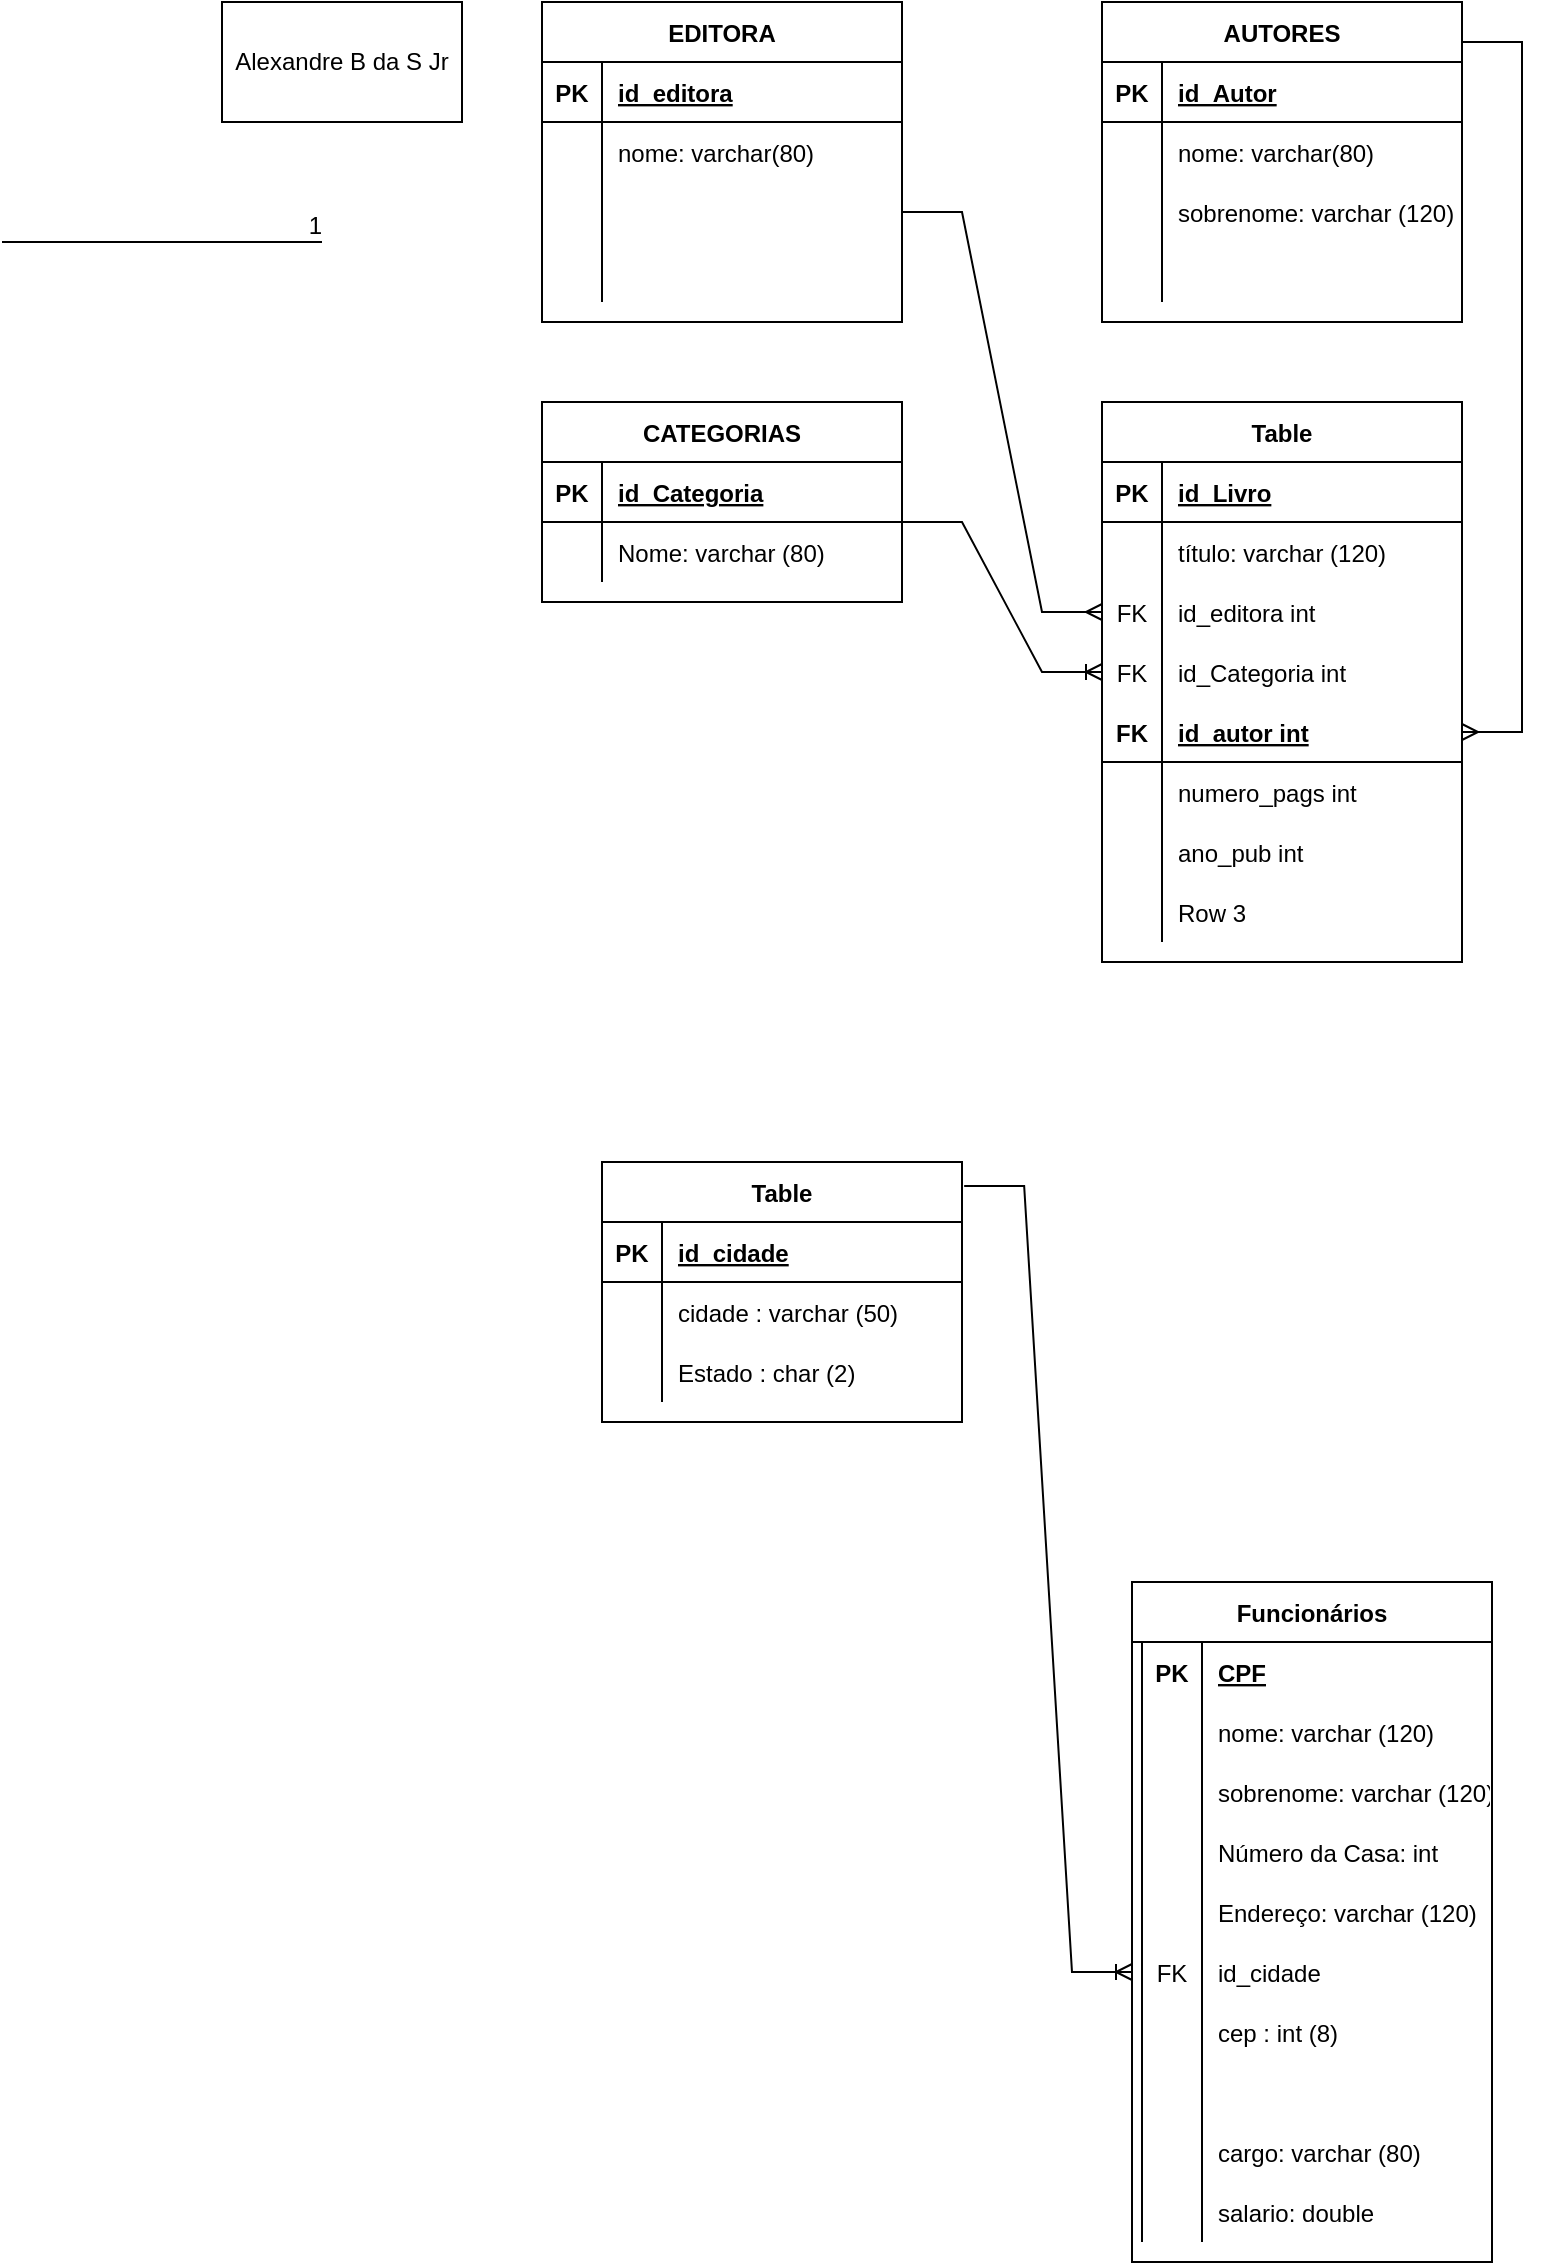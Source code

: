 <mxfile version="20.0.3" type="github">
  <diagram id="WR2Mm5gaNqN4O2QVW7uB" name="Page-1">
    <mxGraphModel dx="1127" dy="604" grid="1" gridSize="10" guides="1" tooltips="1" connect="1" arrows="1" fold="1" page="1" pageScale="1" pageWidth="827" pageHeight="1169" math="0" shadow="0">
      <root>
        <mxCell id="0" />
        <mxCell id="1" parent="0" />
        <mxCell id="nRk59qzyCPG4nH9hqUgP-1" value="Alexandre B da S Jr" style="rounded=0;whiteSpace=wrap;html=1;" vertex="1" parent="1">
          <mxGeometry x="40" y="40" width="120" height="60" as="geometry" />
        </mxCell>
        <mxCell id="nRk59qzyCPG4nH9hqUgP-12" value="EDITORA" style="shape=table;startSize=30;container=1;collapsible=1;childLayout=tableLayout;fixedRows=1;rowLines=0;fontStyle=1;align=center;resizeLast=1;" vertex="1" parent="1">
          <mxGeometry x="200" y="40" width="180" height="160" as="geometry" />
        </mxCell>
        <mxCell id="nRk59qzyCPG4nH9hqUgP-13" value="" style="shape=tableRow;horizontal=0;startSize=0;swimlaneHead=0;swimlaneBody=0;fillColor=none;collapsible=0;dropTarget=0;points=[[0,0.5],[1,0.5]];portConstraint=eastwest;top=0;left=0;right=0;bottom=1;" vertex="1" parent="nRk59qzyCPG4nH9hqUgP-12">
          <mxGeometry y="30" width="180" height="30" as="geometry" />
        </mxCell>
        <mxCell id="nRk59qzyCPG4nH9hqUgP-14" value="PK" style="shape=partialRectangle;connectable=0;fillColor=none;top=0;left=0;bottom=0;right=0;fontStyle=1;overflow=hidden;" vertex="1" parent="nRk59qzyCPG4nH9hqUgP-13">
          <mxGeometry width="30" height="30" as="geometry">
            <mxRectangle width="30" height="30" as="alternateBounds" />
          </mxGeometry>
        </mxCell>
        <mxCell id="nRk59qzyCPG4nH9hqUgP-15" value="id_editora" style="shape=partialRectangle;connectable=0;fillColor=none;top=0;left=0;bottom=0;right=0;align=left;spacingLeft=6;fontStyle=5;overflow=hidden;" vertex="1" parent="nRk59qzyCPG4nH9hqUgP-13">
          <mxGeometry x="30" width="150" height="30" as="geometry">
            <mxRectangle width="150" height="30" as="alternateBounds" />
          </mxGeometry>
        </mxCell>
        <mxCell id="nRk59qzyCPG4nH9hqUgP-16" value="" style="shape=tableRow;horizontal=0;startSize=0;swimlaneHead=0;swimlaneBody=0;fillColor=none;collapsible=0;dropTarget=0;points=[[0,0.5],[1,0.5]];portConstraint=eastwest;top=0;left=0;right=0;bottom=0;" vertex="1" parent="nRk59qzyCPG4nH9hqUgP-12">
          <mxGeometry y="60" width="180" height="30" as="geometry" />
        </mxCell>
        <mxCell id="nRk59qzyCPG4nH9hqUgP-17" value="" style="shape=partialRectangle;connectable=0;fillColor=none;top=0;left=0;bottom=0;right=0;editable=1;overflow=hidden;" vertex="1" parent="nRk59qzyCPG4nH9hqUgP-16">
          <mxGeometry width="30" height="30" as="geometry">
            <mxRectangle width="30" height="30" as="alternateBounds" />
          </mxGeometry>
        </mxCell>
        <mxCell id="nRk59qzyCPG4nH9hqUgP-18" value="nome: varchar(80)" style="shape=partialRectangle;connectable=0;fillColor=none;top=0;left=0;bottom=0;right=0;align=left;spacingLeft=6;overflow=hidden;" vertex="1" parent="nRk59qzyCPG4nH9hqUgP-16">
          <mxGeometry x="30" width="150" height="30" as="geometry">
            <mxRectangle width="150" height="30" as="alternateBounds" />
          </mxGeometry>
        </mxCell>
        <mxCell id="nRk59qzyCPG4nH9hqUgP-19" value="" style="shape=tableRow;horizontal=0;startSize=0;swimlaneHead=0;swimlaneBody=0;fillColor=none;collapsible=0;dropTarget=0;points=[[0,0.5],[1,0.5]];portConstraint=eastwest;top=0;left=0;right=0;bottom=0;" vertex="1" parent="nRk59qzyCPG4nH9hqUgP-12">
          <mxGeometry y="90" width="180" height="30" as="geometry" />
        </mxCell>
        <mxCell id="nRk59qzyCPG4nH9hqUgP-20" value="" style="shape=partialRectangle;connectable=0;fillColor=none;top=0;left=0;bottom=0;right=0;editable=1;overflow=hidden;" vertex="1" parent="nRk59qzyCPG4nH9hqUgP-19">
          <mxGeometry width="30" height="30" as="geometry">
            <mxRectangle width="30" height="30" as="alternateBounds" />
          </mxGeometry>
        </mxCell>
        <mxCell id="nRk59qzyCPG4nH9hqUgP-21" value="" style="shape=partialRectangle;connectable=0;fillColor=none;top=0;left=0;bottom=0;right=0;align=left;spacingLeft=6;overflow=hidden;" vertex="1" parent="nRk59qzyCPG4nH9hqUgP-19">
          <mxGeometry x="30" width="150" height="30" as="geometry">
            <mxRectangle width="150" height="30" as="alternateBounds" />
          </mxGeometry>
        </mxCell>
        <mxCell id="nRk59qzyCPG4nH9hqUgP-22" value="" style="shape=tableRow;horizontal=0;startSize=0;swimlaneHead=0;swimlaneBody=0;fillColor=none;collapsible=0;dropTarget=0;points=[[0,0.5],[1,0.5]];portConstraint=eastwest;top=0;left=0;right=0;bottom=0;" vertex="1" parent="nRk59qzyCPG4nH9hqUgP-12">
          <mxGeometry y="120" width="180" height="30" as="geometry" />
        </mxCell>
        <mxCell id="nRk59qzyCPG4nH9hqUgP-23" value="" style="shape=partialRectangle;connectable=0;fillColor=none;top=0;left=0;bottom=0;right=0;editable=1;overflow=hidden;" vertex="1" parent="nRk59qzyCPG4nH9hqUgP-22">
          <mxGeometry width="30" height="30" as="geometry">
            <mxRectangle width="30" height="30" as="alternateBounds" />
          </mxGeometry>
        </mxCell>
        <mxCell id="nRk59qzyCPG4nH9hqUgP-24" value="" style="shape=partialRectangle;connectable=0;fillColor=none;top=0;left=0;bottom=0;right=0;align=left;spacingLeft=6;overflow=hidden;" vertex="1" parent="nRk59qzyCPG4nH9hqUgP-22">
          <mxGeometry x="30" width="150" height="30" as="geometry">
            <mxRectangle width="150" height="30" as="alternateBounds" />
          </mxGeometry>
        </mxCell>
        <mxCell id="nRk59qzyCPG4nH9hqUgP-26" value="AUTORES" style="shape=table;startSize=30;container=1;collapsible=1;childLayout=tableLayout;fixedRows=1;rowLines=0;fontStyle=1;align=center;resizeLast=1;" vertex="1" parent="1">
          <mxGeometry x="480" y="40" width="180" height="160" as="geometry" />
        </mxCell>
        <mxCell id="nRk59qzyCPG4nH9hqUgP-27" value="" style="shape=tableRow;horizontal=0;startSize=0;swimlaneHead=0;swimlaneBody=0;fillColor=none;collapsible=0;dropTarget=0;points=[[0,0.5],[1,0.5]];portConstraint=eastwest;top=0;left=0;right=0;bottom=1;" vertex="1" parent="nRk59qzyCPG4nH9hqUgP-26">
          <mxGeometry y="30" width="180" height="30" as="geometry" />
        </mxCell>
        <mxCell id="nRk59qzyCPG4nH9hqUgP-28" value="PK" style="shape=partialRectangle;connectable=0;fillColor=none;top=0;left=0;bottom=0;right=0;fontStyle=1;overflow=hidden;" vertex="1" parent="nRk59qzyCPG4nH9hqUgP-27">
          <mxGeometry width="30" height="30" as="geometry">
            <mxRectangle width="30" height="30" as="alternateBounds" />
          </mxGeometry>
        </mxCell>
        <mxCell id="nRk59qzyCPG4nH9hqUgP-29" value="id_Autor" style="shape=partialRectangle;connectable=0;fillColor=none;top=0;left=0;bottom=0;right=0;align=left;spacingLeft=6;fontStyle=5;overflow=hidden;" vertex="1" parent="nRk59qzyCPG4nH9hqUgP-27">
          <mxGeometry x="30" width="150" height="30" as="geometry">
            <mxRectangle width="150" height="30" as="alternateBounds" />
          </mxGeometry>
        </mxCell>
        <mxCell id="nRk59qzyCPG4nH9hqUgP-30" value="" style="shape=tableRow;horizontal=0;startSize=0;swimlaneHead=0;swimlaneBody=0;fillColor=none;collapsible=0;dropTarget=0;points=[[0,0.5],[1,0.5]];portConstraint=eastwest;top=0;left=0;right=0;bottom=0;" vertex="1" parent="nRk59qzyCPG4nH9hqUgP-26">
          <mxGeometry y="60" width="180" height="30" as="geometry" />
        </mxCell>
        <mxCell id="nRk59qzyCPG4nH9hqUgP-31" value="" style="shape=partialRectangle;connectable=0;fillColor=none;top=0;left=0;bottom=0;right=0;editable=1;overflow=hidden;" vertex="1" parent="nRk59qzyCPG4nH9hqUgP-30">
          <mxGeometry width="30" height="30" as="geometry">
            <mxRectangle width="30" height="30" as="alternateBounds" />
          </mxGeometry>
        </mxCell>
        <mxCell id="nRk59qzyCPG4nH9hqUgP-32" value="nome: varchar(80)" style="shape=partialRectangle;connectable=0;fillColor=none;top=0;left=0;bottom=0;right=0;align=left;spacingLeft=6;overflow=hidden;" vertex="1" parent="nRk59qzyCPG4nH9hqUgP-30">
          <mxGeometry x="30" width="150" height="30" as="geometry">
            <mxRectangle width="150" height="30" as="alternateBounds" />
          </mxGeometry>
        </mxCell>
        <mxCell id="nRk59qzyCPG4nH9hqUgP-33" value="" style="shape=tableRow;horizontal=0;startSize=0;swimlaneHead=0;swimlaneBody=0;fillColor=none;collapsible=0;dropTarget=0;points=[[0,0.5],[1,0.5]];portConstraint=eastwest;top=0;left=0;right=0;bottom=0;" vertex="1" parent="nRk59qzyCPG4nH9hqUgP-26">
          <mxGeometry y="90" width="180" height="30" as="geometry" />
        </mxCell>
        <mxCell id="nRk59qzyCPG4nH9hqUgP-34" value="" style="shape=partialRectangle;connectable=0;fillColor=none;top=0;left=0;bottom=0;right=0;editable=1;overflow=hidden;" vertex="1" parent="nRk59qzyCPG4nH9hqUgP-33">
          <mxGeometry width="30" height="30" as="geometry">
            <mxRectangle width="30" height="30" as="alternateBounds" />
          </mxGeometry>
        </mxCell>
        <mxCell id="nRk59qzyCPG4nH9hqUgP-35" value="sobrenome: varchar (120)" style="shape=partialRectangle;connectable=0;fillColor=none;top=0;left=0;bottom=0;right=0;align=left;spacingLeft=6;overflow=hidden;" vertex="1" parent="nRk59qzyCPG4nH9hqUgP-33">
          <mxGeometry x="30" width="150" height="30" as="geometry">
            <mxRectangle width="150" height="30" as="alternateBounds" />
          </mxGeometry>
        </mxCell>
        <mxCell id="nRk59qzyCPG4nH9hqUgP-36" value="" style="shape=tableRow;horizontal=0;startSize=0;swimlaneHead=0;swimlaneBody=0;fillColor=none;collapsible=0;dropTarget=0;points=[[0,0.5],[1,0.5]];portConstraint=eastwest;top=0;left=0;right=0;bottom=0;" vertex="1" parent="nRk59qzyCPG4nH9hqUgP-26">
          <mxGeometry y="120" width="180" height="30" as="geometry" />
        </mxCell>
        <mxCell id="nRk59qzyCPG4nH9hqUgP-37" value="" style="shape=partialRectangle;connectable=0;fillColor=none;top=0;left=0;bottom=0;right=0;editable=1;overflow=hidden;" vertex="1" parent="nRk59qzyCPG4nH9hqUgP-36">
          <mxGeometry width="30" height="30" as="geometry">
            <mxRectangle width="30" height="30" as="alternateBounds" />
          </mxGeometry>
        </mxCell>
        <mxCell id="nRk59qzyCPG4nH9hqUgP-38" value="" style="shape=partialRectangle;connectable=0;fillColor=none;top=0;left=0;bottom=0;right=0;align=left;spacingLeft=6;overflow=hidden;" vertex="1" parent="nRk59qzyCPG4nH9hqUgP-36">
          <mxGeometry x="30" width="150" height="30" as="geometry">
            <mxRectangle width="150" height="30" as="alternateBounds" />
          </mxGeometry>
        </mxCell>
        <mxCell id="nRk59qzyCPG4nH9hqUgP-39" value="CATEGORIAS" style="shape=table;startSize=30;container=1;collapsible=1;childLayout=tableLayout;fixedRows=1;rowLines=0;fontStyle=1;align=center;resizeLast=1;" vertex="1" parent="1">
          <mxGeometry x="200" y="240" width="180" height="100" as="geometry" />
        </mxCell>
        <mxCell id="nRk59qzyCPG4nH9hqUgP-40" value="" style="shape=tableRow;horizontal=0;startSize=0;swimlaneHead=0;swimlaneBody=0;fillColor=none;collapsible=0;dropTarget=0;points=[[0,0.5],[1,0.5]];portConstraint=eastwest;top=0;left=0;right=0;bottom=1;" vertex="1" parent="nRk59qzyCPG4nH9hqUgP-39">
          <mxGeometry y="30" width="180" height="30" as="geometry" />
        </mxCell>
        <mxCell id="nRk59qzyCPG4nH9hqUgP-41" value="PK" style="shape=partialRectangle;connectable=0;fillColor=none;top=0;left=0;bottom=0;right=0;fontStyle=1;overflow=hidden;" vertex="1" parent="nRk59qzyCPG4nH9hqUgP-40">
          <mxGeometry width="30" height="30" as="geometry">
            <mxRectangle width="30" height="30" as="alternateBounds" />
          </mxGeometry>
        </mxCell>
        <mxCell id="nRk59qzyCPG4nH9hqUgP-42" value="id_Categoria" style="shape=partialRectangle;connectable=0;fillColor=none;top=0;left=0;bottom=0;right=0;align=left;spacingLeft=6;fontStyle=5;overflow=hidden;" vertex="1" parent="nRk59qzyCPG4nH9hqUgP-40">
          <mxGeometry x="30" width="150" height="30" as="geometry">
            <mxRectangle width="150" height="30" as="alternateBounds" />
          </mxGeometry>
        </mxCell>
        <mxCell id="nRk59qzyCPG4nH9hqUgP-43" value="" style="shape=tableRow;horizontal=0;startSize=0;swimlaneHead=0;swimlaneBody=0;fillColor=none;collapsible=0;dropTarget=0;points=[[0,0.5],[1,0.5]];portConstraint=eastwest;top=0;left=0;right=0;bottom=0;" vertex="1" parent="nRk59qzyCPG4nH9hqUgP-39">
          <mxGeometry y="60" width="180" height="30" as="geometry" />
        </mxCell>
        <mxCell id="nRk59qzyCPG4nH9hqUgP-44" value="" style="shape=partialRectangle;connectable=0;fillColor=none;top=0;left=0;bottom=0;right=0;editable=1;overflow=hidden;" vertex="1" parent="nRk59qzyCPG4nH9hqUgP-43">
          <mxGeometry width="30" height="30" as="geometry">
            <mxRectangle width="30" height="30" as="alternateBounds" />
          </mxGeometry>
        </mxCell>
        <mxCell id="nRk59qzyCPG4nH9hqUgP-45" value="Nome: varchar (80)" style="shape=partialRectangle;connectable=0;fillColor=none;top=0;left=0;bottom=0;right=0;align=left;spacingLeft=6;overflow=hidden;" vertex="1" parent="nRk59qzyCPG4nH9hqUgP-43">
          <mxGeometry x="30" width="150" height="30" as="geometry">
            <mxRectangle width="150" height="30" as="alternateBounds" />
          </mxGeometry>
        </mxCell>
        <mxCell id="nRk59qzyCPG4nH9hqUgP-80" value="Table" style="shape=table;startSize=30;container=1;collapsible=1;childLayout=tableLayout;fixedRows=1;rowLines=0;fontStyle=1;align=center;resizeLast=1;" vertex="1" parent="1">
          <mxGeometry x="480" y="240" width="180" height="280" as="geometry" />
        </mxCell>
        <mxCell id="nRk59qzyCPG4nH9hqUgP-81" value="" style="shape=tableRow;horizontal=0;startSize=0;swimlaneHead=0;swimlaneBody=0;fillColor=none;collapsible=0;dropTarget=0;points=[[0,0.5],[1,0.5]];portConstraint=eastwest;top=0;left=0;right=0;bottom=1;" vertex="1" parent="nRk59qzyCPG4nH9hqUgP-80">
          <mxGeometry y="30" width="180" height="30" as="geometry" />
        </mxCell>
        <mxCell id="nRk59qzyCPG4nH9hqUgP-82" value="PK" style="shape=partialRectangle;connectable=0;fillColor=none;top=0;left=0;bottom=0;right=0;fontStyle=1;overflow=hidden;" vertex="1" parent="nRk59qzyCPG4nH9hqUgP-81">
          <mxGeometry width="30" height="30" as="geometry">
            <mxRectangle width="30" height="30" as="alternateBounds" />
          </mxGeometry>
        </mxCell>
        <mxCell id="nRk59qzyCPG4nH9hqUgP-83" value="id_Livro" style="shape=partialRectangle;connectable=0;fillColor=none;top=0;left=0;bottom=0;right=0;align=left;spacingLeft=6;fontStyle=5;overflow=hidden;" vertex="1" parent="nRk59qzyCPG4nH9hqUgP-81">
          <mxGeometry x="30" width="150" height="30" as="geometry">
            <mxRectangle width="150" height="30" as="alternateBounds" />
          </mxGeometry>
        </mxCell>
        <mxCell id="nRk59qzyCPG4nH9hqUgP-84" value="" style="shape=tableRow;horizontal=0;startSize=0;swimlaneHead=0;swimlaneBody=0;fillColor=none;collapsible=0;dropTarget=0;points=[[0,0.5],[1,0.5]];portConstraint=eastwest;top=0;left=0;right=0;bottom=0;" vertex="1" parent="nRk59qzyCPG4nH9hqUgP-80">
          <mxGeometry y="60" width="180" height="30" as="geometry" />
        </mxCell>
        <mxCell id="nRk59qzyCPG4nH9hqUgP-85" value="" style="shape=partialRectangle;connectable=0;fillColor=none;top=0;left=0;bottom=0;right=0;editable=1;overflow=hidden;" vertex="1" parent="nRk59qzyCPG4nH9hqUgP-84">
          <mxGeometry width="30" height="30" as="geometry">
            <mxRectangle width="30" height="30" as="alternateBounds" />
          </mxGeometry>
        </mxCell>
        <mxCell id="nRk59qzyCPG4nH9hqUgP-86" value="título: varchar (120)" style="shape=partialRectangle;connectable=0;fillColor=none;top=0;left=0;bottom=0;right=0;align=left;spacingLeft=6;overflow=hidden;" vertex="1" parent="nRk59qzyCPG4nH9hqUgP-84">
          <mxGeometry x="30" width="150" height="30" as="geometry">
            <mxRectangle width="150" height="30" as="alternateBounds" />
          </mxGeometry>
        </mxCell>
        <mxCell id="nRk59qzyCPG4nH9hqUgP-87" value="" style="shape=tableRow;horizontal=0;startSize=0;swimlaneHead=0;swimlaneBody=0;fillColor=none;collapsible=0;dropTarget=0;points=[[0,0.5],[1,0.5]];portConstraint=eastwest;top=0;left=0;right=0;bottom=0;" vertex="1" parent="nRk59qzyCPG4nH9hqUgP-80">
          <mxGeometry y="90" width="180" height="30" as="geometry" />
        </mxCell>
        <mxCell id="nRk59qzyCPG4nH9hqUgP-88" value="FK" style="shape=partialRectangle;connectable=0;fillColor=none;top=0;left=0;bottom=0;right=0;editable=1;overflow=hidden;" vertex="1" parent="nRk59qzyCPG4nH9hqUgP-87">
          <mxGeometry width="30" height="30" as="geometry">
            <mxRectangle width="30" height="30" as="alternateBounds" />
          </mxGeometry>
        </mxCell>
        <mxCell id="nRk59qzyCPG4nH9hqUgP-89" value="id_editora int" style="shape=partialRectangle;connectable=0;fillColor=none;top=0;left=0;bottom=0;right=0;align=left;spacingLeft=6;overflow=hidden;" vertex="1" parent="nRk59qzyCPG4nH9hqUgP-87">
          <mxGeometry x="30" width="150" height="30" as="geometry">
            <mxRectangle width="150" height="30" as="alternateBounds" />
          </mxGeometry>
        </mxCell>
        <mxCell id="nRk59qzyCPG4nH9hqUgP-90" value="" style="shape=tableRow;horizontal=0;startSize=0;swimlaneHead=0;swimlaneBody=0;fillColor=none;collapsible=0;dropTarget=0;points=[[0,0.5],[1,0.5]];portConstraint=eastwest;top=0;left=0;right=0;bottom=0;" vertex="1" parent="nRk59qzyCPG4nH9hqUgP-80">
          <mxGeometry y="120" width="180" height="30" as="geometry" />
        </mxCell>
        <mxCell id="nRk59qzyCPG4nH9hqUgP-91" value="FK" style="shape=partialRectangle;connectable=0;fillColor=none;top=0;left=0;bottom=0;right=0;editable=1;overflow=hidden;" vertex="1" parent="nRk59qzyCPG4nH9hqUgP-90">
          <mxGeometry width="30" height="30" as="geometry">
            <mxRectangle width="30" height="30" as="alternateBounds" />
          </mxGeometry>
        </mxCell>
        <mxCell id="nRk59qzyCPG4nH9hqUgP-92" value="id_Categoria int" style="shape=partialRectangle;connectable=0;fillColor=none;top=0;left=0;bottom=0;right=0;align=left;spacingLeft=6;overflow=hidden;" vertex="1" parent="nRk59qzyCPG4nH9hqUgP-90">
          <mxGeometry x="30" width="150" height="30" as="geometry">
            <mxRectangle width="150" height="30" as="alternateBounds" />
          </mxGeometry>
        </mxCell>
        <mxCell id="nRk59qzyCPG4nH9hqUgP-104" value="" style="shape=tableRow;horizontal=0;startSize=0;swimlaneHead=0;swimlaneBody=0;fillColor=none;collapsible=0;dropTarget=0;points=[[0,0.5],[1,0.5]];portConstraint=eastwest;top=0;left=0;right=0;bottom=1;" vertex="1" parent="nRk59qzyCPG4nH9hqUgP-80">
          <mxGeometry y="150" width="180" height="30" as="geometry" />
        </mxCell>
        <mxCell id="nRk59qzyCPG4nH9hqUgP-105" value="FK" style="shape=partialRectangle;connectable=0;fillColor=none;top=0;left=0;bottom=0;right=0;fontStyle=1;overflow=hidden;" vertex="1" parent="nRk59qzyCPG4nH9hqUgP-104">
          <mxGeometry width="30" height="30" as="geometry">
            <mxRectangle width="30" height="30" as="alternateBounds" />
          </mxGeometry>
        </mxCell>
        <mxCell id="nRk59qzyCPG4nH9hqUgP-106" value="id_autor int" style="shape=partialRectangle;connectable=0;fillColor=none;top=0;left=0;bottom=0;right=0;align=left;spacingLeft=6;fontStyle=5;overflow=hidden;" vertex="1" parent="nRk59qzyCPG4nH9hqUgP-104">
          <mxGeometry x="30" width="150" height="30" as="geometry">
            <mxRectangle width="150" height="30" as="alternateBounds" />
          </mxGeometry>
        </mxCell>
        <mxCell id="nRk59qzyCPG4nH9hqUgP-101" value="" style="shape=tableRow;horizontal=0;startSize=0;swimlaneHead=0;swimlaneBody=0;fillColor=none;collapsible=0;dropTarget=0;points=[[0,0.5],[1,0.5]];portConstraint=eastwest;top=0;left=0;right=0;bottom=0;" vertex="1" parent="nRk59qzyCPG4nH9hqUgP-80">
          <mxGeometry y="180" width="180" height="30" as="geometry" />
        </mxCell>
        <mxCell id="nRk59qzyCPG4nH9hqUgP-102" value="" style="shape=partialRectangle;connectable=0;fillColor=none;top=0;left=0;bottom=0;right=0;editable=1;overflow=hidden;" vertex="1" parent="nRk59qzyCPG4nH9hqUgP-101">
          <mxGeometry width="30" height="30" as="geometry">
            <mxRectangle width="30" height="30" as="alternateBounds" />
          </mxGeometry>
        </mxCell>
        <mxCell id="nRk59qzyCPG4nH9hqUgP-103" value="numero_pags int" style="shape=partialRectangle;connectable=0;fillColor=none;top=0;left=0;bottom=0;right=0;align=left;spacingLeft=6;overflow=hidden;" vertex="1" parent="nRk59qzyCPG4nH9hqUgP-101">
          <mxGeometry x="30" width="150" height="30" as="geometry">
            <mxRectangle width="150" height="30" as="alternateBounds" />
          </mxGeometry>
        </mxCell>
        <mxCell id="nRk59qzyCPG4nH9hqUgP-98" value="" style="shape=tableRow;horizontal=0;startSize=0;swimlaneHead=0;swimlaneBody=0;fillColor=none;collapsible=0;dropTarget=0;points=[[0,0.5],[1,0.5]];portConstraint=eastwest;top=0;left=0;right=0;bottom=0;" vertex="1" parent="nRk59qzyCPG4nH9hqUgP-80">
          <mxGeometry y="210" width="180" height="30" as="geometry" />
        </mxCell>
        <mxCell id="nRk59qzyCPG4nH9hqUgP-99" value="" style="shape=partialRectangle;connectable=0;fillColor=none;top=0;left=0;bottom=0;right=0;editable=1;overflow=hidden;" vertex="1" parent="nRk59qzyCPG4nH9hqUgP-98">
          <mxGeometry width="30" height="30" as="geometry">
            <mxRectangle width="30" height="30" as="alternateBounds" />
          </mxGeometry>
        </mxCell>
        <mxCell id="nRk59qzyCPG4nH9hqUgP-100" value="ano_pub int" style="shape=partialRectangle;connectable=0;fillColor=none;top=0;left=0;bottom=0;right=0;align=left;spacingLeft=6;overflow=hidden;" vertex="1" parent="nRk59qzyCPG4nH9hqUgP-98">
          <mxGeometry x="30" width="150" height="30" as="geometry">
            <mxRectangle width="150" height="30" as="alternateBounds" />
          </mxGeometry>
        </mxCell>
        <mxCell id="nRk59qzyCPG4nH9hqUgP-95" value="" style="shape=tableRow;horizontal=0;startSize=0;swimlaneHead=0;swimlaneBody=0;fillColor=none;collapsible=0;dropTarget=0;points=[[0,0.5],[1,0.5]];portConstraint=eastwest;top=0;left=0;right=0;bottom=0;" vertex="1" parent="nRk59qzyCPG4nH9hqUgP-80">
          <mxGeometry y="240" width="180" height="30" as="geometry" />
        </mxCell>
        <mxCell id="nRk59qzyCPG4nH9hqUgP-96" value="" style="shape=partialRectangle;connectable=0;fillColor=none;top=0;left=0;bottom=0;right=0;editable=1;overflow=hidden;" vertex="1" parent="nRk59qzyCPG4nH9hqUgP-95">
          <mxGeometry width="30" height="30" as="geometry">
            <mxRectangle width="30" height="30" as="alternateBounds" />
          </mxGeometry>
        </mxCell>
        <mxCell id="nRk59qzyCPG4nH9hqUgP-97" value="Row 3" style="shape=partialRectangle;connectable=0;fillColor=none;top=0;left=0;bottom=0;right=0;align=left;spacingLeft=6;overflow=hidden;" vertex="1" parent="nRk59qzyCPG4nH9hqUgP-95">
          <mxGeometry x="30" width="150" height="30" as="geometry">
            <mxRectangle width="150" height="30" as="alternateBounds" />
          </mxGeometry>
        </mxCell>
        <mxCell id="nRk59qzyCPG4nH9hqUgP-93" value="" style="edgeStyle=entityRelationEdgeStyle;fontSize=12;html=1;endArrow=ERmany;rounded=0;exitX=1;exitY=0.5;exitDx=0;exitDy=0;" edge="1" parent="1" source="nRk59qzyCPG4nH9hqUgP-19" target="nRk59qzyCPG4nH9hqUgP-87">
          <mxGeometry width="100" height="100" relative="1" as="geometry">
            <mxPoint x="360" y="420" as="sourcePoint" />
            <mxPoint x="460" y="320" as="targetPoint" />
          </mxGeometry>
        </mxCell>
        <mxCell id="nRk59qzyCPG4nH9hqUgP-94" value="" style="edgeStyle=entityRelationEdgeStyle;fontSize=12;html=1;endArrow=ERoneToMany;rounded=0;entryX=0;entryY=0.5;entryDx=0;entryDy=0;exitX=1;exitY=0;exitDx=0;exitDy=0;exitPerimeter=0;" edge="1" parent="1" source="nRk59qzyCPG4nH9hqUgP-43" target="nRk59qzyCPG4nH9hqUgP-90">
          <mxGeometry width="100" height="100" relative="1" as="geometry">
            <mxPoint x="360" y="420" as="sourcePoint" />
            <mxPoint x="460" y="320" as="targetPoint" />
          </mxGeometry>
        </mxCell>
        <mxCell id="nRk59qzyCPG4nH9hqUgP-107" value="" style="edgeStyle=entityRelationEdgeStyle;fontSize=12;html=1;endArrow=ERmany;rounded=0;entryX=1;entryY=0.5;entryDx=0;entryDy=0;exitX=1;exitY=0.125;exitDx=0;exitDy=0;exitPerimeter=0;" edge="1" parent="1" source="nRk59qzyCPG4nH9hqUgP-26" target="nRk59qzyCPG4nH9hqUgP-104">
          <mxGeometry width="100" height="100" relative="1" as="geometry">
            <mxPoint x="360" y="420" as="sourcePoint" />
            <mxPoint x="460" y="320" as="targetPoint" />
          </mxGeometry>
        </mxCell>
        <mxCell id="nRk59qzyCPG4nH9hqUgP-108" value="" style="endArrow=none;html=1;rounded=0;" edge="1" parent="1">
          <mxGeometry relative="1" as="geometry">
            <mxPoint x="-70" y="160" as="sourcePoint" />
            <mxPoint x="90" y="160" as="targetPoint" />
          </mxGeometry>
        </mxCell>
        <mxCell id="nRk59qzyCPG4nH9hqUgP-109" value="1" style="resizable=0;html=1;align=right;verticalAlign=bottom;" connectable="0" vertex="1" parent="nRk59qzyCPG4nH9hqUgP-108">
          <mxGeometry x="1" relative="1" as="geometry" />
        </mxCell>
        <mxCell id="nRk59qzyCPG4nH9hqUgP-110" value="Table" style="shape=table;startSize=30;container=1;collapsible=1;childLayout=tableLayout;fixedRows=1;rowLines=0;fontStyle=1;align=center;resizeLast=1;" vertex="1" parent="1">
          <mxGeometry x="230" y="620" width="180" height="130" as="geometry" />
        </mxCell>
        <mxCell id="nRk59qzyCPG4nH9hqUgP-111" value="" style="shape=tableRow;horizontal=0;startSize=0;swimlaneHead=0;swimlaneBody=0;fillColor=none;collapsible=0;dropTarget=0;points=[[0,0.5],[1,0.5]];portConstraint=eastwest;top=0;left=0;right=0;bottom=1;" vertex="1" parent="nRk59qzyCPG4nH9hqUgP-110">
          <mxGeometry y="30" width="180" height="30" as="geometry" />
        </mxCell>
        <mxCell id="nRk59qzyCPG4nH9hqUgP-112" value="PK" style="shape=partialRectangle;connectable=0;fillColor=none;top=0;left=0;bottom=0;right=0;fontStyle=1;overflow=hidden;" vertex="1" parent="nRk59qzyCPG4nH9hqUgP-111">
          <mxGeometry width="30" height="30" as="geometry">
            <mxRectangle width="30" height="30" as="alternateBounds" />
          </mxGeometry>
        </mxCell>
        <mxCell id="nRk59qzyCPG4nH9hqUgP-113" value="id_cidade" style="shape=partialRectangle;connectable=0;fillColor=none;top=0;left=0;bottom=0;right=0;align=left;spacingLeft=6;fontStyle=5;overflow=hidden;" vertex="1" parent="nRk59qzyCPG4nH9hqUgP-111">
          <mxGeometry x="30" width="150" height="30" as="geometry">
            <mxRectangle width="150" height="30" as="alternateBounds" />
          </mxGeometry>
        </mxCell>
        <mxCell id="nRk59qzyCPG4nH9hqUgP-114" value="" style="shape=tableRow;horizontal=0;startSize=0;swimlaneHead=0;swimlaneBody=0;fillColor=none;collapsible=0;dropTarget=0;points=[[0,0.5],[1,0.5]];portConstraint=eastwest;top=0;left=0;right=0;bottom=0;" vertex="1" parent="nRk59qzyCPG4nH9hqUgP-110">
          <mxGeometry y="60" width="180" height="30" as="geometry" />
        </mxCell>
        <mxCell id="nRk59qzyCPG4nH9hqUgP-115" value="" style="shape=partialRectangle;connectable=0;fillColor=none;top=0;left=0;bottom=0;right=0;editable=1;overflow=hidden;" vertex="1" parent="nRk59qzyCPG4nH9hqUgP-114">
          <mxGeometry width="30" height="30" as="geometry">
            <mxRectangle width="30" height="30" as="alternateBounds" />
          </mxGeometry>
        </mxCell>
        <mxCell id="nRk59qzyCPG4nH9hqUgP-116" value="cidade : varchar (50)" style="shape=partialRectangle;connectable=0;fillColor=none;top=0;left=0;bottom=0;right=0;align=left;spacingLeft=6;overflow=hidden;" vertex="1" parent="nRk59qzyCPG4nH9hqUgP-114">
          <mxGeometry x="30" width="150" height="30" as="geometry">
            <mxRectangle width="150" height="30" as="alternateBounds" />
          </mxGeometry>
        </mxCell>
        <mxCell id="nRk59qzyCPG4nH9hqUgP-117" value="" style="shape=tableRow;horizontal=0;startSize=0;swimlaneHead=0;swimlaneBody=0;fillColor=none;collapsible=0;dropTarget=0;points=[[0,0.5],[1,0.5]];portConstraint=eastwest;top=0;left=0;right=0;bottom=0;" vertex="1" parent="nRk59qzyCPG4nH9hqUgP-110">
          <mxGeometry y="90" width="180" height="30" as="geometry" />
        </mxCell>
        <mxCell id="nRk59qzyCPG4nH9hqUgP-118" value="" style="shape=partialRectangle;connectable=0;fillColor=none;top=0;left=0;bottom=0;right=0;editable=1;overflow=hidden;" vertex="1" parent="nRk59qzyCPG4nH9hqUgP-117">
          <mxGeometry width="30" height="30" as="geometry">
            <mxRectangle width="30" height="30" as="alternateBounds" />
          </mxGeometry>
        </mxCell>
        <mxCell id="nRk59qzyCPG4nH9hqUgP-119" value="Estado : char (2)" style="shape=partialRectangle;connectable=0;fillColor=none;top=0;left=0;bottom=0;right=0;align=left;spacingLeft=6;overflow=hidden;" vertex="1" parent="nRk59qzyCPG4nH9hqUgP-117">
          <mxGeometry x="30" width="150" height="30" as="geometry">
            <mxRectangle width="150" height="30" as="alternateBounds" />
          </mxGeometry>
        </mxCell>
        <mxCell id="nRk59qzyCPG4nH9hqUgP-123" value="Funcionários" style="shape=table;startSize=30;container=1;collapsible=1;childLayout=tableLayout;fixedRows=1;rowLines=0;fontStyle=1;align=center;resizeLast=1;" vertex="1" parent="1">
          <mxGeometry x="495" y="830" width="180" height="340" as="geometry" />
        </mxCell>
        <mxCell id="nRk59qzyCPG4nH9hqUgP-124" value="" style="shape=tableRow;horizontal=0;startSize=5;swimlaneHead=0;swimlaneBody=0;fillColor=none;collapsible=0;dropTarget=0;points=[[0,0.5],[1,0.5]];portConstraint=eastwest;top=0;left=0;right=0;bottom=1;" vertex="1" parent="nRk59qzyCPG4nH9hqUgP-123">
          <mxGeometry y="30" width="180" height="30" as="geometry" />
        </mxCell>
        <mxCell id="nRk59qzyCPG4nH9hqUgP-125" value="PK" style="shape=partialRectangle;connectable=0;fillColor=none;top=0;left=0;bottom=0;right=0;fontStyle=1;overflow=hidden;" vertex="1" parent="nRk59qzyCPG4nH9hqUgP-124">
          <mxGeometry x="5" width="30" height="30" as="geometry">
            <mxRectangle width="30" height="30" as="alternateBounds" />
          </mxGeometry>
        </mxCell>
        <mxCell id="nRk59qzyCPG4nH9hqUgP-126" value="CPF" style="shape=partialRectangle;connectable=0;fillColor=none;top=0;left=0;bottom=0;right=0;align=left;spacingLeft=6;fontStyle=5;overflow=hidden;" vertex="1" parent="nRk59qzyCPG4nH9hqUgP-124">
          <mxGeometry x="35" width="145" height="30" as="geometry">
            <mxRectangle width="145" height="30" as="alternateBounds" />
          </mxGeometry>
        </mxCell>
        <mxCell id="nRk59qzyCPG4nH9hqUgP-127" value="" style="shape=tableRow;horizontal=0;startSize=5;swimlaneHead=0;swimlaneBody=0;fillColor=none;collapsible=0;dropTarget=0;points=[[0,0.5],[1,0.5]];portConstraint=eastwest;top=0;left=0;right=0;bottom=0;" vertex="1" parent="nRk59qzyCPG4nH9hqUgP-123">
          <mxGeometry y="60" width="180" height="30" as="geometry" />
        </mxCell>
        <mxCell id="nRk59qzyCPG4nH9hqUgP-128" value="" style="shape=partialRectangle;connectable=0;fillColor=none;top=0;left=0;bottom=0;right=0;editable=1;overflow=hidden;" vertex="1" parent="nRk59qzyCPG4nH9hqUgP-127">
          <mxGeometry x="5" width="30" height="30" as="geometry">
            <mxRectangle width="30" height="30" as="alternateBounds" />
          </mxGeometry>
        </mxCell>
        <mxCell id="nRk59qzyCPG4nH9hqUgP-129" value="nome: varchar (120)" style="shape=partialRectangle;connectable=0;fillColor=none;top=0;left=0;bottom=0;right=0;align=left;spacingLeft=6;overflow=hidden;" vertex="1" parent="nRk59qzyCPG4nH9hqUgP-127">
          <mxGeometry x="35" width="145" height="30" as="geometry">
            <mxRectangle width="145" height="30" as="alternateBounds" />
          </mxGeometry>
        </mxCell>
        <mxCell id="nRk59qzyCPG4nH9hqUgP-130" value="" style="shape=tableRow;horizontal=0;startSize=5;swimlaneHead=0;swimlaneBody=0;fillColor=none;collapsible=0;dropTarget=0;points=[[0,0.5],[1,0.5]];portConstraint=eastwest;top=0;left=0;right=0;bottom=0;" vertex="1" parent="nRk59qzyCPG4nH9hqUgP-123">
          <mxGeometry y="90" width="180" height="30" as="geometry" />
        </mxCell>
        <mxCell id="nRk59qzyCPG4nH9hqUgP-131" value="" style="shape=partialRectangle;connectable=0;fillColor=none;top=0;left=0;bottom=0;right=0;editable=1;overflow=hidden;" vertex="1" parent="nRk59qzyCPG4nH9hqUgP-130">
          <mxGeometry x="5" width="30" height="30" as="geometry">
            <mxRectangle width="30" height="30" as="alternateBounds" />
          </mxGeometry>
        </mxCell>
        <mxCell id="nRk59qzyCPG4nH9hqUgP-132" value="sobrenome: varchar (120)" style="shape=partialRectangle;connectable=0;fillColor=none;top=0;left=0;bottom=0;right=0;align=left;spacingLeft=6;overflow=hidden;" vertex="1" parent="nRk59qzyCPG4nH9hqUgP-130">
          <mxGeometry x="35" width="145" height="30" as="geometry">
            <mxRectangle width="145" height="30" as="alternateBounds" />
          </mxGeometry>
        </mxCell>
        <mxCell id="nRk59qzyCPG4nH9hqUgP-133" value="" style="shape=tableRow;horizontal=0;startSize=5;swimlaneHead=0;swimlaneBody=0;fillColor=none;collapsible=0;dropTarget=0;points=[[0,0.5],[1,0.5]];portConstraint=eastwest;top=0;left=0;right=0;bottom=0;" vertex="1" parent="nRk59qzyCPG4nH9hqUgP-123">
          <mxGeometry y="120" width="180" height="30" as="geometry" />
        </mxCell>
        <mxCell id="nRk59qzyCPG4nH9hqUgP-134" value="" style="shape=partialRectangle;connectable=0;fillColor=none;top=0;left=0;bottom=0;right=0;editable=1;overflow=hidden;" vertex="1" parent="nRk59qzyCPG4nH9hqUgP-133">
          <mxGeometry x="5" width="30" height="30" as="geometry">
            <mxRectangle width="30" height="30" as="alternateBounds" />
          </mxGeometry>
        </mxCell>
        <mxCell id="nRk59qzyCPG4nH9hqUgP-135" value="Número da Casa: int" style="shape=partialRectangle;connectable=0;fillColor=none;top=0;left=0;bottom=0;right=0;align=left;spacingLeft=6;overflow=hidden;" vertex="1" parent="nRk59qzyCPG4nH9hqUgP-133">
          <mxGeometry x="35" width="145" height="30" as="geometry">
            <mxRectangle width="145" height="30" as="alternateBounds" />
          </mxGeometry>
        </mxCell>
        <mxCell id="nRk59qzyCPG4nH9hqUgP-142" value="" style="shape=tableRow;horizontal=0;startSize=5;swimlaneHead=0;swimlaneBody=0;fillColor=none;collapsible=0;dropTarget=0;points=[[0,0.5],[1,0.5]];portConstraint=eastwest;top=0;left=0;right=0;bottom=0;" vertex="1" parent="nRk59qzyCPG4nH9hqUgP-123">
          <mxGeometry y="150" width="180" height="30" as="geometry" />
        </mxCell>
        <mxCell id="nRk59qzyCPG4nH9hqUgP-143" value="" style="shape=partialRectangle;connectable=0;fillColor=none;top=0;left=0;bottom=0;right=0;editable=1;overflow=hidden;" vertex="1" parent="nRk59qzyCPG4nH9hqUgP-142">
          <mxGeometry x="5" width="30" height="30" as="geometry">
            <mxRectangle width="30" height="30" as="alternateBounds" />
          </mxGeometry>
        </mxCell>
        <mxCell id="nRk59qzyCPG4nH9hqUgP-144" value="Endereço: varchar (120)" style="shape=partialRectangle;connectable=0;fillColor=none;top=0;left=0;bottom=0;right=0;align=left;spacingLeft=6;overflow=hidden;" vertex="1" parent="nRk59qzyCPG4nH9hqUgP-142">
          <mxGeometry x="35" width="145" height="30" as="geometry">
            <mxRectangle width="145" height="30" as="alternateBounds" />
          </mxGeometry>
        </mxCell>
        <mxCell id="nRk59qzyCPG4nH9hqUgP-139" value="" style="shape=tableRow;horizontal=0;startSize=5;swimlaneHead=0;swimlaneBody=0;fillColor=none;collapsible=0;dropTarget=0;points=[[0,0.5],[1,0.5]];portConstraint=eastwest;top=0;left=0;right=0;bottom=0;" vertex="1" parent="nRk59qzyCPG4nH9hqUgP-123">
          <mxGeometry y="180" width="180" height="30" as="geometry" />
        </mxCell>
        <mxCell id="nRk59qzyCPG4nH9hqUgP-140" value="FK" style="shape=partialRectangle;connectable=0;fillColor=none;top=0;left=0;bottom=0;right=0;editable=1;overflow=hidden;" vertex="1" parent="nRk59qzyCPG4nH9hqUgP-139">
          <mxGeometry x="5" width="30" height="30" as="geometry">
            <mxRectangle width="30" height="30" as="alternateBounds" />
          </mxGeometry>
        </mxCell>
        <mxCell id="nRk59qzyCPG4nH9hqUgP-141" value="id_cidade" style="shape=partialRectangle;connectable=0;fillColor=none;top=0;left=0;bottom=0;right=0;align=left;spacingLeft=6;overflow=hidden;" vertex="1" parent="nRk59qzyCPG4nH9hqUgP-139">
          <mxGeometry x="35" width="145" height="30" as="geometry">
            <mxRectangle width="145" height="30" as="alternateBounds" />
          </mxGeometry>
        </mxCell>
        <mxCell id="nRk59qzyCPG4nH9hqUgP-136" value="" style="shape=tableRow;horizontal=0;startSize=5;swimlaneHead=0;swimlaneBody=0;fillColor=none;collapsible=0;dropTarget=0;points=[[0,0.5],[1,0.5]];portConstraint=eastwest;top=0;left=0;right=0;bottom=0;" vertex="1" parent="nRk59qzyCPG4nH9hqUgP-123">
          <mxGeometry y="210" width="180" height="30" as="geometry" />
        </mxCell>
        <mxCell id="nRk59qzyCPG4nH9hqUgP-137" value="" style="shape=partialRectangle;connectable=0;fillColor=none;top=0;left=0;bottom=0;right=0;editable=1;overflow=hidden;" vertex="1" parent="nRk59qzyCPG4nH9hqUgP-136">
          <mxGeometry x="5" width="30" height="30" as="geometry">
            <mxRectangle width="30" height="30" as="alternateBounds" />
          </mxGeometry>
        </mxCell>
        <mxCell id="nRk59qzyCPG4nH9hqUgP-138" value="cep : int (8)" style="shape=partialRectangle;connectable=0;fillColor=none;top=0;left=0;bottom=0;right=0;align=left;spacingLeft=6;overflow=hidden;" vertex="1" parent="nRk59qzyCPG4nH9hqUgP-136">
          <mxGeometry x="35" width="145" height="30" as="geometry">
            <mxRectangle width="145" height="30" as="alternateBounds" />
          </mxGeometry>
        </mxCell>
        <mxCell id="nRk59qzyCPG4nH9hqUgP-159" value="" style="shape=tableRow;horizontal=0;startSize=5;swimlaneHead=0;swimlaneBody=0;fillColor=none;collapsible=0;dropTarget=0;points=[[0,0.5],[1,0.5]];portConstraint=eastwest;top=0;left=0;right=0;bottom=1;" vertex="1" parent="nRk59qzyCPG4nH9hqUgP-123">
          <mxGeometry y="240" width="180" height="30" as="geometry" />
        </mxCell>
        <mxCell id="nRk59qzyCPG4nH9hqUgP-160" value="" style="shape=partialRectangle;connectable=0;fillColor=none;top=0;left=0;bottom=0;right=0;fontStyle=1;overflow=hidden;" vertex="1" parent="nRk59qzyCPG4nH9hqUgP-159">
          <mxGeometry x="5" width="30" height="30" as="geometry">
            <mxRectangle width="30" height="30" as="alternateBounds" />
          </mxGeometry>
        </mxCell>
        <mxCell id="nRk59qzyCPG4nH9hqUgP-161" value="" style="shape=partialRectangle;connectable=0;fillColor=none;top=0;left=0;bottom=0;right=0;align=left;spacingLeft=6;fontStyle=5;overflow=hidden;" vertex="1" parent="nRk59qzyCPG4nH9hqUgP-159">
          <mxGeometry x="35" width="145" height="30" as="geometry">
            <mxRectangle width="145" height="30" as="alternateBounds" />
          </mxGeometry>
        </mxCell>
        <mxCell id="nRk59qzyCPG4nH9hqUgP-156" value="" style="shape=tableRow;horizontal=0;startSize=5;swimlaneHead=0;swimlaneBody=0;fillColor=none;collapsible=0;dropTarget=0;points=[[0,0.5],[1,0.5]];portConstraint=eastwest;top=0;left=0;right=0;bottom=0;" vertex="1" parent="nRk59qzyCPG4nH9hqUgP-123">
          <mxGeometry y="270" width="180" height="30" as="geometry" />
        </mxCell>
        <mxCell id="nRk59qzyCPG4nH9hqUgP-157" value="" style="shape=partialRectangle;connectable=0;fillColor=none;top=0;left=0;bottom=0;right=0;editable=1;overflow=hidden;" vertex="1" parent="nRk59qzyCPG4nH9hqUgP-156">
          <mxGeometry x="5" width="30" height="30" as="geometry">
            <mxRectangle width="30" height="30" as="alternateBounds" />
          </mxGeometry>
        </mxCell>
        <mxCell id="nRk59qzyCPG4nH9hqUgP-158" value="cargo: varchar (80)" style="shape=partialRectangle;connectable=0;fillColor=none;top=0;left=0;bottom=0;right=0;align=left;spacingLeft=6;overflow=hidden;" vertex="1" parent="nRk59qzyCPG4nH9hqUgP-156">
          <mxGeometry x="35" width="145" height="30" as="geometry">
            <mxRectangle width="145" height="30" as="alternateBounds" />
          </mxGeometry>
        </mxCell>
        <mxCell id="nRk59qzyCPG4nH9hqUgP-153" value="" style="shape=tableRow;horizontal=0;startSize=5;swimlaneHead=0;swimlaneBody=0;fillColor=none;collapsible=0;dropTarget=0;points=[[0,0.5],[1,0.5]];portConstraint=eastwest;top=0;left=0;right=0;bottom=0;" vertex="1" parent="nRk59qzyCPG4nH9hqUgP-123">
          <mxGeometry y="300" width="180" height="30" as="geometry" />
        </mxCell>
        <mxCell id="nRk59qzyCPG4nH9hqUgP-154" value="" style="shape=partialRectangle;connectable=0;fillColor=none;top=0;left=0;bottom=0;right=0;editable=1;overflow=hidden;" vertex="1" parent="nRk59qzyCPG4nH9hqUgP-153">
          <mxGeometry x="5" width="30" height="30" as="geometry">
            <mxRectangle width="30" height="30" as="alternateBounds" />
          </mxGeometry>
        </mxCell>
        <mxCell id="nRk59qzyCPG4nH9hqUgP-155" value="salario: double" style="shape=partialRectangle;connectable=0;fillColor=none;top=0;left=0;bottom=0;right=0;align=left;spacingLeft=6;overflow=hidden;" vertex="1" parent="nRk59qzyCPG4nH9hqUgP-153">
          <mxGeometry x="35" width="145" height="30" as="geometry">
            <mxRectangle width="145" height="30" as="alternateBounds" />
          </mxGeometry>
        </mxCell>
        <mxCell id="nRk59qzyCPG4nH9hqUgP-149" value="" style="edgeStyle=entityRelationEdgeStyle;fontSize=12;html=1;endArrow=ERoneToMany;rounded=0;entryX=0;entryY=0.5;entryDx=0;entryDy=0;exitX=1.006;exitY=0.092;exitDx=0;exitDy=0;exitPerimeter=0;" edge="1" parent="1" source="nRk59qzyCPG4nH9hqUgP-110" target="nRk59qzyCPG4nH9hqUgP-139">
          <mxGeometry width="100" height="100" relative="1" as="geometry">
            <mxPoint x="460" y="920" as="sourcePoint" />
            <mxPoint x="560" y="820" as="targetPoint" />
          </mxGeometry>
        </mxCell>
      </root>
    </mxGraphModel>
  </diagram>
</mxfile>
